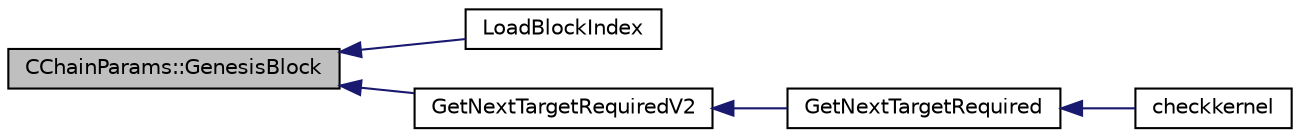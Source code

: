 digraph "CChainParams::GenesisBlock"
{
  edge [fontname="Helvetica",fontsize="10",labelfontname="Helvetica",labelfontsize="10"];
  node [fontname="Helvetica",fontsize="10",shape=record];
  rankdir="LR";
  Node53 [label="CChainParams::GenesisBlock",height=0.2,width=0.4,color="black", fillcolor="grey75", style="filled", fontcolor="black"];
  Node53 -> Node54 [dir="back",color="midnightblue",fontsize="10",style="solid",fontname="Helvetica"];
  Node54 [label="LoadBlockIndex",height=0.2,width=0.4,color="black", fillcolor="white", style="filled",URL="$main_8h.html#a367f303d34b8a5501ac4d77bebab578c"];
  Node53 -> Node55 [dir="back",color="midnightblue",fontsize="10",style="solid",fontname="Helvetica"];
  Node55 [label="GetNextTargetRequiredV2",height=0.2,width=0.4,color="black", fillcolor="white", style="filled",URL="$proofs_8h.html#af2f79935ec3c4e7b1e9ab32ee4da0f06",tooltip="Calculate difficulty using retarget algorithm V2 by maintaining target. "];
  Node55 -> Node56 [dir="back",color="midnightblue",fontsize="10",style="solid",fontname="Helvetica"];
  Node56 [label="GetNextTargetRequired",height=0.2,width=0.4,color="black", fillcolor="white", style="filled",URL="$proofs_8h.html#a868a58404bd61b6a82901f428d152bae",tooltip="Calculate difficulty using retarget algorithm by maintaining target. "];
  Node56 -> Node57 [dir="back",color="midnightblue",fontsize="10",style="solid",fontname="Helvetica"];
  Node57 [label="checkkernel",height=0.2,width=0.4,color="black", fillcolor="white", style="filled",URL="$rpcmining_8cpp.html#a36ee2284a7252841b8a62a9531b6acbc"];
}
